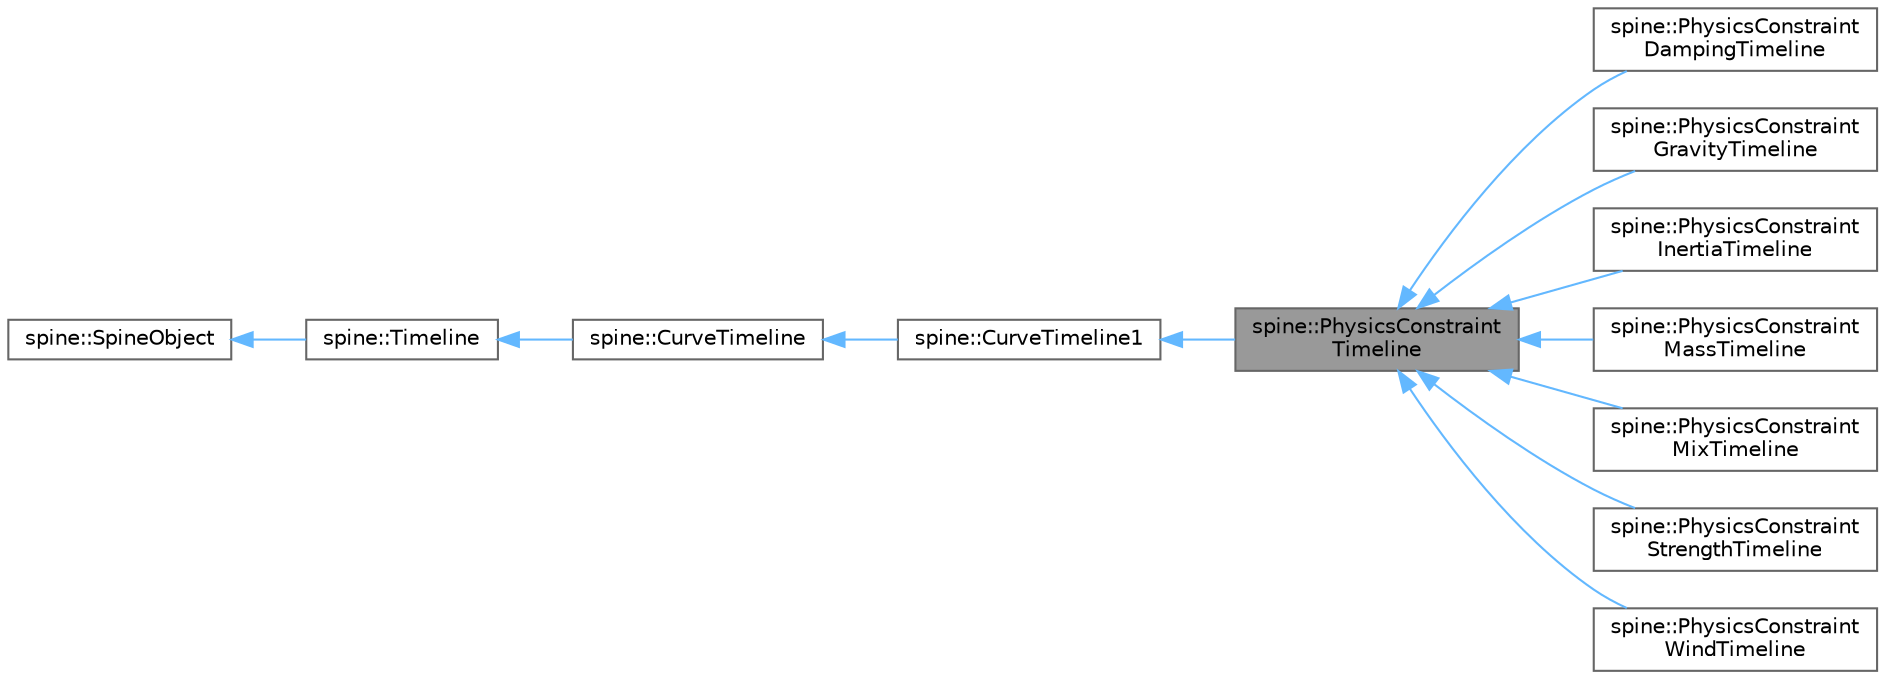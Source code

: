 digraph "spine::PhysicsConstraintTimeline"
{
 // LATEX_PDF_SIZE
  bgcolor="transparent";
  edge [fontname=Helvetica,fontsize=10,labelfontname=Helvetica,labelfontsize=10];
  node [fontname=Helvetica,fontsize=10,shape=box,height=0.2,width=0.4];
  rankdir="LR";
  Node1 [id="Node000001",label="spine::PhysicsConstraint\lTimeline",height=0.2,width=0.4,color="gray40", fillcolor="grey60", style="filled", fontcolor="black",tooltip=" "];
  Node2 -> Node1 [id="edge1_Node000001_Node000002",dir="back",color="steelblue1",style="solid",tooltip=" "];
  Node2 [id="Node000002",label="spine::CurveTimeline1",height=0.2,width=0.4,color="gray40", fillcolor="white", style="filled",URL="$classspine_1_1_curve_timeline1.html",tooltip=" "];
  Node3 -> Node2 [id="edge2_Node000002_Node000003",dir="back",color="steelblue1",style="solid",tooltip=" "];
  Node3 [id="Node000003",label="spine::CurveTimeline",height=0.2,width=0.4,color="gray40", fillcolor="white", style="filled",URL="$classspine_1_1_curve_timeline.html",tooltip="Base class for frames that use an interpolation bezier curve."];
  Node4 -> Node3 [id="edge3_Node000003_Node000004",dir="back",color="steelblue1",style="solid",tooltip=" "];
  Node4 [id="Node000004",label="spine::Timeline",height=0.2,width=0.4,color="gray40", fillcolor="white", style="filled",URL="$classspine_1_1_timeline.html",tooltip=" "];
  Node5 -> Node4 [id="edge4_Node000004_Node000005",dir="back",color="steelblue1",style="solid",tooltip=" "];
  Node5 [id="Node000005",label="spine::SpineObject",height=0.2,width=0.4,color="gray40", fillcolor="white", style="filled",URL="$classspine_1_1_spine_object.html",tooltip=" "];
  Node1 -> Node6 [id="edge5_Node000001_Node000006",dir="back",color="steelblue1",style="solid",tooltip=" "];
  Node6 [id="Node000006",label="spine::PhysicsConstraint\lDampingTimeline",height=0.2,width=0.4,color="gray40", fillcolor="white", style="filled",URL="$classspine_1_1_physics_constraint_damping_timeline.html",tooltip=" "];
  Node1 -> Node7 [id="edge6_Node000001_Node000007",dir="back",color="steelblue1",style="solid",tooltip=" "];
  Node7 [id="Node000007",label="spine::PhysicsConstraint\lGravityTimeline",height=0.2,width=0.4,color="gray40", fillcolor="white", style="filled",URL="$classspine_1_1_physics_constraint_gravity_timeline.html",tooltip=" "];
  Node1 -> Node8 [id="edge7_Node000001_Node000008",dir="back",color="steelblue1",style="solid",tooltip=" "];
  Node8 [id="Node000008",label="spine::PhysicsConstraint\lInertiaTimeline",height=0.2,width=0.4,color="gray40", fillcolor="white", style="filled",URL="$classspine_1_1_physics_constraint_inertia_timeline.html",tooltip=" "];
  Node1 -> Node9 [id="edge8_Node000001_Node000009",dir="back",color="steelblue1",style="solid",tooltip=" "];
  Node9 [id="Node000009",label="spine::PhysicsConstraint\lMassTimeline",height=0.2,width=0.4,color="gray40", fillcolor="white", style="filled",URL="$classspine_1_1_physics_constraint_mass_timeline.html",tooltip=" "];
  Node1 -> Node10 [id="edge9_Node000001_Node000010",dir="back",color="steelblue1",style="solid",tooltip=" "];
  Node10 [id="Node000010",label="spine::PhysicsConstraint\lMixTimeline",height=0.2,width=0.4,color="gray40", fillcolor="white", style="filled",URL="$classspine_1_1_physics_constraint_mix_timeline.html",tooltip=" "];
  Node1 -> Node11 [id="edge10_Node000001_Node000011",dir="back",color="steelblue1",style="solid",tooltip=" "];
  Node11 [id="Node000011",label="spine::PhysicsConstraint\lStrengthTimeline",height=0.2,width=0.4,color="gray40", fillcolor="white", style="filled",URL="$classspine_1_1_physics_constraint_strength_timeline.html",tooltip=" "];
  Node1 -> Node12 [id="edge11_Node000001_Node000012",dir="back",color="steelblue1",style="solid",tooltip=" "];
  Node12 [id="Node000012",label="spine::PhysicsConstraint\lWindTimeline",height=0.2,width=0.4,color="gray40", fillcolor="white", style="filled",URL="$classspine_1_1_physics_constraint_wind_timeline.html",tooltip=" "];
}
